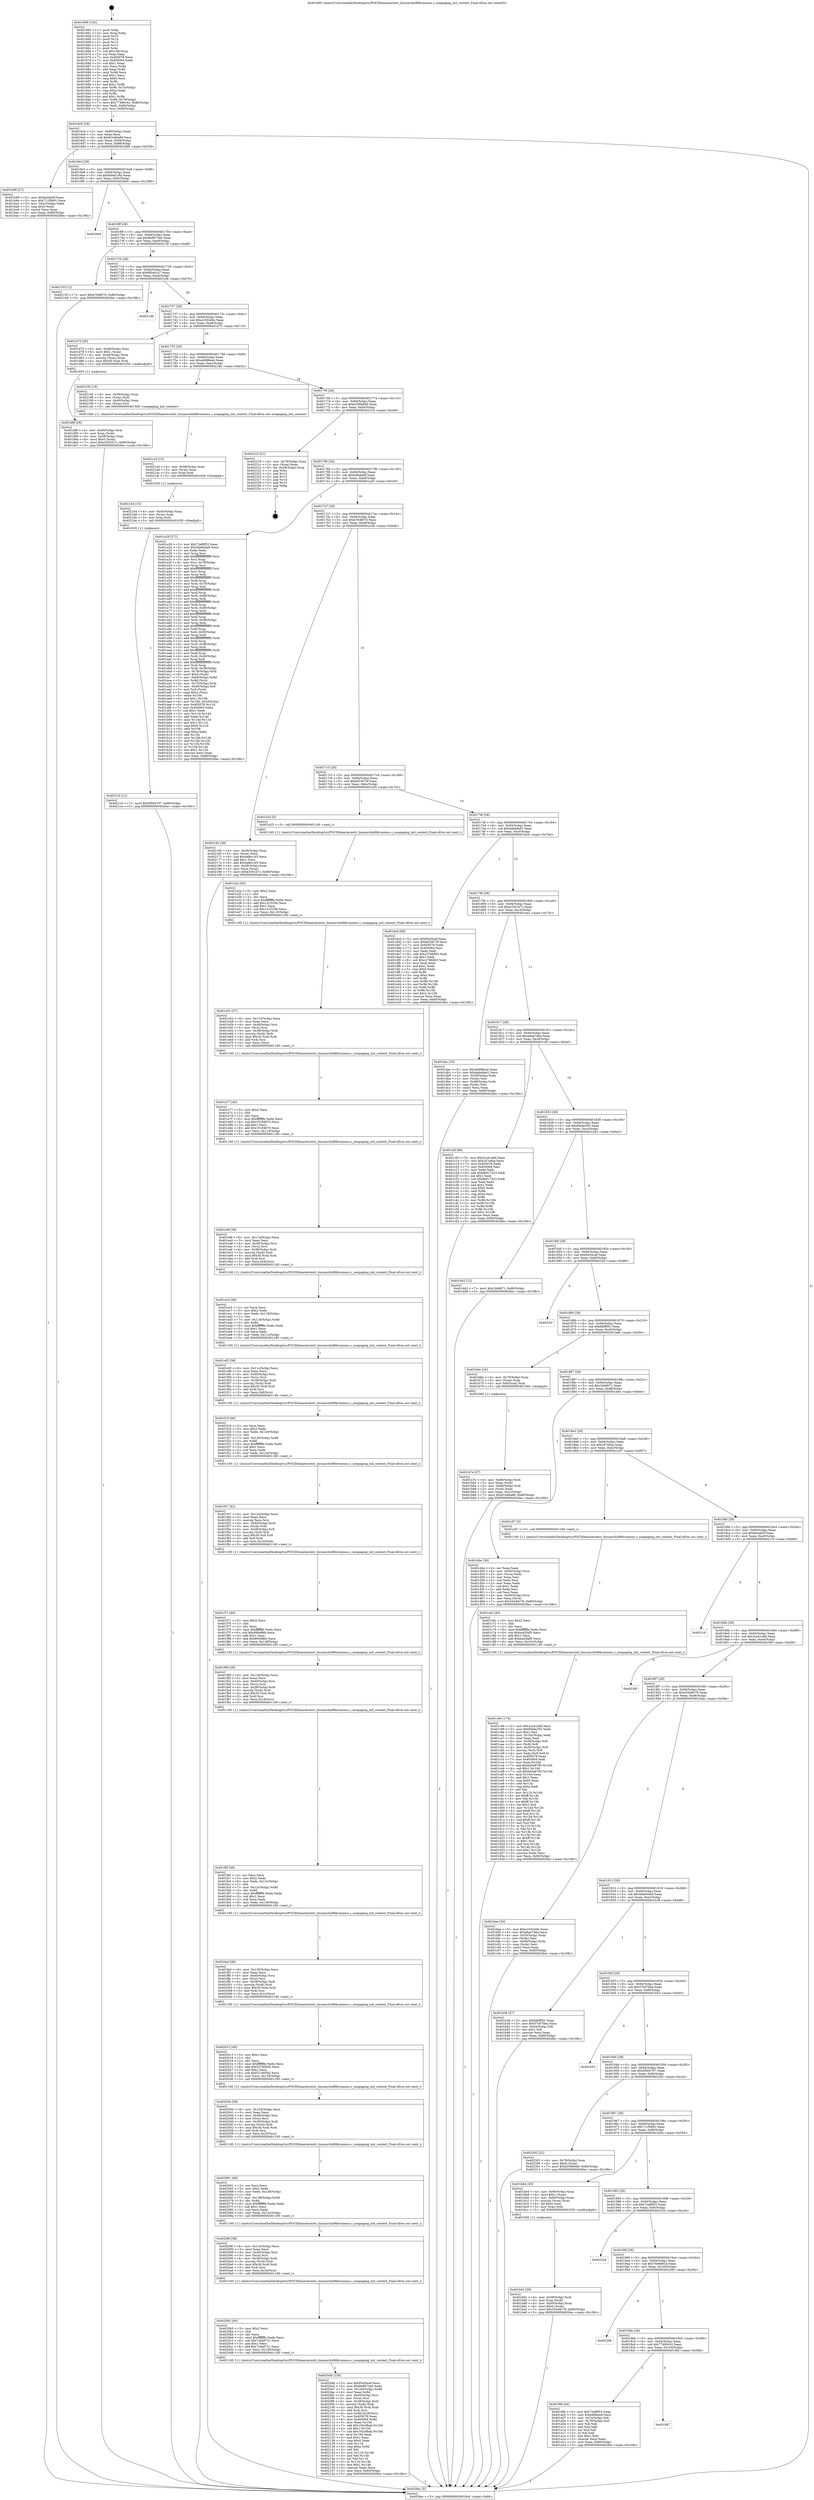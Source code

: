 digraph "0x401660" {
  label = "0x401660 (/mnt/c/Users/mathe/Desktop/tcc/POCII/binaries/extr_linuxarchx86kvmmmu.c_nonpaging_init_context_Final-ollvm.out::main(0))"
  labelloc = "t"
  node[shape=record]

  Entry [label="",width=0.3,height=0.3,shape=circle,fillcolor=black,style=filled]
  "0x4016c6" [label="{
     0x4016c6 [29]\l
     | [instrs]\l
     &nbsp;&nbsp;0x4016c6 \<+3\>: mov -0x80(%rbp),%eax\l
     &nbsp;&nbsp;0x4016c9 \<+2\>: mov %eax,%ecx\l
     &nbsp;&nbsp;0x4016cb \<+6\>: sub $0x81b46a89,%ecx\l
     &nbsp;&nbsp;0x4016d1 \<+6\>: mov %eax,-0x94(%rbp)\l
     &nbsp;&nbsp;0x4016d7 \<+6\>: mov %ecx,-0x98(%rbp)\l
     &nbsp;&nbsp;0x4016dd \<+6\>: je 0000000000401b99 \<main+0x539\>\l
  }"]
  "0x401b99" [label="{
     0x401b99 [27]\l
     | [instrs]\l
     &nbsp;&nbsp;0x401b99 \<+5\>: mov $0xbe4de5f,%eax\l
     &nbsp;&nbsp;0x401b9e \<+5\>: mov $0x711f0b91,%ecx\l
     &nbsp;&nbsp;0x401ba3 \<+3\>: mov -0x2c(%rbp),%edx\l
     &nbsp;&nbsp;0x401ba6 \<+3\>: cmp $0x0,%edx\l
     &nbsp;&nbsp;0x401ba9 \<+3\>: cmove %ecx,%eax\l
     &nbsp;&nbsp;0x401bac \<+3\>: mov %eax,-0x80(%rbp)\l
     &nbsp;&nbsp;0x401baf \<+5\>: jmp 00000000004026ec \<main+0x108c\>\l
  }"]
  "0x4016e3" [label="{
     0x4016e3 [28]\l
     | [instrs]\l
     &nbsp;&nbsp;0x4016e3 \<+5\>: jmp 00000000004016e8 \<main+0x88\>\l
     &nbsp;&nbsp;0x4016e8 \<+6\>: mov -0x94(%rbp),%eax\l
     &nbsp;&nbsp;0x4016ee \<+5\>: sub $0x84ed1c6a,%eax\l
     &nbsp;&nbsp;0x4016f3 \<+6\>: mov %eax,-0x9c(%rbp)\l
     &nbsp;&nbsp;0x4016f9 \<+6\>: je 00000000004026e0 \<main+0x1080\>\l
  }"]
  Exit [label="",width=0.3,height=0.3,shape=circle,fillcolor=black,style=filled,peripheries=2]
  "0x4026e0" [label="{
     0x4026e0\l
  }", style=dashed]
  "0x4016ff" [label="{
     0x4016ff [28]\l
     | [instrs]\l
     &nbsp;&nbsp;0x4016ff \<+5\>: jmp 0000000000401704 \<main+0xa4\>\l
     &nbsp;&nbsp;0x401704 \<+6\>: mov -0x94(%rbp),%eax\l
     &nbsp;&nbsp;0x40170a \<+5\>: sub $0x8e8973a0,%eax\l
     &nbsp;&nbsp;0x40170f \<+6\>: mov %eax,-0xa0(%rbp)\l
     &nbsp;&nbsp;0x401715 \<+6\>: je 000000000040215f \<main+0xaff\>\l
  }"]
  "0x4021c3" [label="{
     0x4021c3 [12]\l
     | [instrs]\l
     &nbsp;&nbsp;0x4021c3 \<+7\>: movl $0x5f564707,-0x80(%rbp)\l
     &nbsp;&nbsp;0x4021ca \<+5\>: jmp 00000000004026ec \<main+0x108c\>\l
  }"]
  "0x40215f" [label="{
     0x40215f [12]\l
     | [instrs]\l
     &nbsp;&nbsp;0x40215f \<+7\>: movl $0xb764f070,-0x80(%rbp)\l
     &nbsp;&nbsp;0x402166 \<+5\>: jmp 00000000004026ec \<main+0x108c\>\l
  }"]
  "0x40171b" [label="{
     0x40171b [28]\l
     | [instrs]\l
     &nbsp;&nbsp;0x40171b \<+5\>: jmp 0000000000401720 \<main+0xc0\>\l
     &nbsp;&nbsp;0x401720 \<+6\>: mov -0x94(%rbp),%eax\l
     &nbsp;&nbsp;0x401726 \<+5\>: sub $0x9f0441a7,%eax\l
     &nbsp;&nbsp;0x40172b \<+6\>: mov %eax,-0xa4(%rbp)\l
     &nbsp;&nbsp;0x401731 \<+6\>: je 00000000004021db \<main+0xb7b\>\l
  }"]
  "0x4021b4" [label="{
     0x4021b4 [15]\l
     | [instrs]\l
     &nbsp;&nbsp;0x4021b4 \<+4\>: mov -0x40(%rbp),%rax\l
     &nbsp;&nbsp;0x4021b8 \<+3\>: mov (%rax),%rax\l
     &nbsp;&nbsp;0x4021bb \<+3\>: mov %rax,%rdi\l
     &nbsp;&nbsp;0x4021be \<+5\>: call 0000000000401030 \<free@plt\>\l
     | [calls]\l
     &nbsp;&nbsp;0x401030 \{1\} (unknown)\l
  }"]
  "0x4021db" [label="{
     0x4021db\l
  }", style=dashed]
  "0x401737" [label="{
     0x401737 [28]\l
     | [instrs]\l
     &nbsp;&nbsp;0x401737 \<+5\>: jmp 000000000040173c \<main+0xdc\>\l
     &nbsp;&nbsp;0x40173c \<+6\>: mov -0x94(%rbp),%eax\l
     &nbsp;&nbsp;0x401742 \<+5\>: sub $0xa1632e0e,%eax\l
     &nbsp;&nbsp;0x401747 \<+6\>: mov %eax,-0xa8(%rbp)\l
     &nbsp;&nbsp;0x40174d \<+6\>: je 0000000000401d75 \<main+0x715\>\l
  }"]
  "0x4021a5" [label="{
     0x4021a5 [15]\l
     | [instrs]\l
     &nbsp;&nbsp;0x4021a5 \<+4\>: mov -0x58(%rbp),%rax\l
     &nbsp;&nbsp;0x4021a9 \<+3\>: mov (%rax),%rax\l
     &nbsp;&nbsp;0x4021ac \<+3\>: mov %rax,%rdi\l
     &nbsp;&nbsp;0x4021af \<+5\>: call 0000000000401030 \<free@plt\>\l
     | [calls]\l
     &nbsp;&nbsp;0x401030 \{1\} (unknown)\l
  }"]
  "0x401d75" [label="{
     0x401d75 [26]\l
     | [instrs]\l
     &nbsp;&nbsp;0x401d75 \<+4\>: mov -0x48(%rbp),%rax\l
     &nbsp;&nbsp;0x401d79 \<+6\>: movl $0x1,(%rax)\l
     &nbsp;&nbsp;0x401d7f \<+4\>: mov -0x48(%rbp),%rax\l
     &nbsp;&nbsp;0x401d83 \<+3\>: movslq (%rax),%rax\l
     &nbsp;&nbsp;0x401d86 \<+4\>: imul $0x30,%rax,%rdi\l
     &nbsp;&nbsp;0x401d8a \<+5\>: call 0000000000401050 \<malloc@plt\>\l
     | [calls]\l
     &nbsp;&nbsp;0x401050 \{1\} (unknown)\l
  }"]
  "0x401753" [label="{
     0x401753 [28]\l
     | [instrs]\l
     &nbsp;&nbsp;0x401753 \<+5\>: jmp 0000000000401758 \<main+0xf8\>\l
     &nbsp;&nbsp;0x401758 \<+6\>: mov -0x94(%rbp),%eax\l
     &nbsp;&nbsp;0x40175e \<+5\>: sub $0xa9d98ea4,%eax\l
     &nbsp;&nbsp;0x401763 \<+6\>: mov %eax,-0xac(%rbp)\l
     &nbsp;&nbsp;0x401769 \<+6\>: je 0000000000402192 \<main+0xb32\>\l
  }"]
  "0x4020dd" [label="{
     0x4020dd [130]\l
     | [instrs]\l
     &nbsp;&nbsp;0x4020dd \<+5\>: mov $0xf5e5bcef,%ecx\l
     &nbsp;&nbsp;0x4020e2 \<+5\>: mov $0x8e8973a0,%edx\l
     &nbsp;&nbsp;0x4020e7 \<+7\>: mov -0x140(%rbp),%r8d\l
     &nbsp;&nbsp;0x4020ee \<+4\>: imul %eax,%r8d\l
     &nbsp;&nbsp;0x4020f2 \<+4\>: mov -0x40(%rbp),%rsi\l
     &nbsp;&nbsp;0x4020f6 \<+3\>: mov (%rsi),%rsi\l
     &nbsp;&nbsp;0x4020f9 \<+4\>: mov -0x38(%rbp),%rdi\l
     &nbsp;&nbsp;0x4020fd \<+3\>: movslq (%rdi),%rdi\l
     &nbsp;&nbsp;0x402100 \<+4\>: imul $0x30,%rdi,%rdi\l
     &nbsp;&nbsp;0x402104 \<+3\>: add %rdi,%rsi\l
     &nbsp;&nbsp;0x402107 \<+4\>: mov %r8d,0x28(%rsi)\l
     &nbsp;&nbsp;0x40210b \<+7\>: mov 0x405078,%eax\l
     &nbsp;&nbsp;0x402112 \<+8\>: mov 0x405064,%r8d\l
     &nbsp;&nbsp;0x40211a \<+3\>: mov %eax,%r10d\l
     &nbsp;&nbsp;0x40211d \<+7\>: add $0x192c9bab,%r10d\l
     &nbsp;&nbsp;0x402124 \<+4\>: sub $0x1,%r10d\l
     &nbsp;&nbsp;0x402128 \<+7\>: sub $0x192c9bab,%r10d\l
     &nbsp;&nbsp;0x40212f \<+4\>: imul %r10d,%eax\l
     &nbsp;&nbsp;0x402133 \<+3\>: and $0x1,%eax\l
     &nbsp;&nbsp;0x402136 \<+3\>: cmp $0x0,%eax\l
     &nbsp;&nbsp;0x402139 \<+4\>: sete %r11b\l
     &nbsp;&nbsp;0x40213d \<+4\>: cmp $0xa,%r8d\l
     &nbsp;&nbsp;0x402141 \<+3\>: setl %bl\l
     &nbsp;&nbsp;0x402144 \<+3\>: mov %r11b,%r14b\l
     &nbsp;&nbsp;0x402147 \<+3\>: and %bl,%r14b\l
     &nbsp;&nbsp;0x40214a \<+3\>: xor %bl,%r11b\l
     &nbsp;&nbsp;0x40214d \<+3\>: or %r11b,%r14b\l
     &nbsp;&nbsp;0x402150 \<+4\>: test $0x1,%r14b\l
     &nbsp;&nbsp;0x402154 \<+3\>: cmovne %edx,%ecx\l
     &nbsp;&nbsp;0x402157 \<+3\>: mov %ecx,-0x80(%rbp)\l
     &nbsp;&nbsp;0x40215a \<+5\>: jmp 00000000004026ec \<main+0x108c\>\l
  }"]
  "0x402192" [label="{
     0x402192 [19]\l
     | [instrs]\l
     &nbsp;&nbsp;0x402192 \<+4\>: mov -0x58(%rbp),%rax\l
     &nbsp;&nbsp;0x402196 \<+3\>: mov (%rax),%rdi\l
     &nbsp;&nbsp;0x402199 \<+4\>: mov -0x40(%rbp),%rax\l
     &nbsp;&nbsp;0x40219d \<+3\>: mov (%rax),%rsi\l
     &nbsp;&nbsp;0x4021a0 \<+5\>: call 00000000004015d0 \<nonpaging_init_context\>\l
     | [calls]\l
     &nbsp;&nbsp;0x4015d0 \{1\} (/mnt/c/Users/mathe/Desktop/tcc/POCII/binaries/extr_linuxarchx86kvmmmu.c_nonpaging_init_context_Final-ollvm.out::nonpaging_init_context)\l
  }"]
  "0x40176f" [label="{
     0x40176f [28]\l
     | [instrs]\l
     &nbsp;&nbsp;0x40176f \<+5\>: jmp 0000000000401774 \<main+0x114\>\l
     &nbsp;&nbsp;0x401774 \<+6\>: mov -0x94(%rbp),%eax\l
     &nbsp;&nbsp;0x40177a \<+5\>: sub $0xb356b849,%eax\l
     &nbsp;&nbsp;0x40177f \<+6\>: mov %eax,-0xb0(%rbp)\l
     &nbsp;&nbsp;0x401785 \<+6\>: je 0000000000402318 \<main+0xcb8\>\l
  }"]
  "0x4020b5" [label="{
     0x4020b5 [40]\l
     | [instrs]\l
     &nbsp;&nbsp;0x4020b5 \<+5\>: mov $0x2,%ecx\l
     &nbsp;&nbsp;0x4020ba \<+1\>: cltd\l
     &nbsp;&nbsp;0x4020bb \<+2\>: idiv %ecx\l
     &nbsp;&nbsp;0x4020bd \<+6\>: imul $0xfffffffe,%edx,%ecx\l
     &nbsp;&nbsp;0x4020c3 \<+6\>: sub $0x7cbb8731,%ecx\l
     &nbsp;&nbsp;0x4020c9 \<+3\>: add $0x1,%ecx\l
     &nbsp;&nbsp;0x4020cc \<+6\>: add $0x7cbb8731,%ecx\l
     &nbsp;&nbsp;0x4020d2 \<+6\>: mov %ecx,-0x140(%rbp)\l
     &nbsp;&nbsp;0x4020d8 \<+5\>: call 0000000000401160 \<next_i\>\l
     | [calls]\l
     &nbsp;&nbsp;0x401160 \{1\} (/mnt/c/Users/mathe/Desktop/tcc/POCII/binaries/extr_linuxarchx86kvmmmu.c_nonpaging_init_context_Final-ollvm.out::next_i)\l
  }"]
  "0x402318" [label="{
     0x402318 [21]\l
     | [instrs]\l
     &nbsp;&nbsp;0x402318 \<+4\>: mov -0x78(%rbp),%rax\l
     &nbsp;&nbsp;0x40231c \<+2\>: mov (%rax),%eax\l
     &nbsp;&nbsp;0x40231e \<+4\>: lea -0x28(%rbp),%rsp\l
     &nbsp;&nbsp;0x402322 \<+1\>: pop %rbx\l
     &nbsp;&nbsp;0x402323 \<+2\>: pop %r12\l
     &nbsp;&nbsp;0x402325 \<+2\>: pop %r13\l
     &nbsp;&nbsp;0x402327 \<+2\>: pop %r14\l
     &nbsp;&nbsp;0x402329 \<+2\>: pop %r15\l
     &nbsp;&nbsp;0x40232b \<+1\>: pop %rbp\l
     &nbsp;&nbsp;0x40232c \<+1\>: ret\l
  }"]
  "0x40178b" [label="{
     0x40178b [28]\l
     | [instrs]\l
     &nbsp;&nbsp;0x40178b \<+5\>: jmp 0000000000401790 \<main+0x130\>\l
     &nbsp;&nbsp;0x401790 \<+6\>: mov -0x94(%rbp),%eax\l
     &nbsp;&nbsp;0x401796 \<+5\>: sub $0xb4febd4f,%eax\l
     &nbsp;&nbsp;0x40179b \<+6\>: mov %eax,-0xb4(%rbp)\l
     &nbsp;&nbsp;0x4017a1 \<+6\>: je 0000000000401a29 \<main+0x3c9\>\l
  }"]
  "0x40208f" [label="{
     0x40208f [38]\l
     | [instrs]\l
     &nbsp;&nbsp;0x40208f \<+6\>: mov -0x13c(%rbp),%ecx\l
     &nbsp;&nbsp;0x402095 \<+3\>: imul %eax,%ecx\l
     &nbsp;&nbsp;0x402098 \<+4\>: mov -0x40(%rbp),%rsi\l
     &nbsp;&nbsp;0x40209c \<+3\>: mov (%rsi),%rsi\l
     &nbsp;&nbsp;0x40209f \<+4\>: mov -0x38(%rbp),%rdi\l
     &nbsp;&nbsp;0x4020a3 \<+3\>: movslq (%rdi),%rdi\l
     &nbsp;&nbsp;0x4020a6 \<+4\>: imul $0x30,%rdi,%rdi\l
     &nbsp;&nbsp;0x4020aa \<+3\>: add %rdi,%rsi\l
     &nbsp;&nbsp;0x4020ad \<+3\>: mov %ecx,0x24(%rsi)\l
     &nbsp;&nbsp;0x4020b0 \<+5\>: call 0000000000401160 \<next_i\>\l
     | [calls]\l
     &nbsp;&nbsp;0x401160 \{1\} (/mnt/c/Users/mathe/Desktop/tcc/POCII/binaries/extr_linuxarchx86kvmmmu.c_nonpaging_init_context_Final-ollvm.out::next_i)\l
  }"]
  "0x401a29" [label="{
     0x401a29 [271]\l
     | [instrs]\l
     &nbsp;&nbsp;0x401a29 \<+5\>: mov $0x72af9f53,%eax\l
     &nbsp;&nbsp;0x401a2e \<+5\>: mov $0x4da644a9,%ecx\l
     &nbsp;&nbsp;0x401a33 \<+2\>: xor %edx,%edx\l
     &nbsp;&nbsp;0x401a35 \<+3\>: mov %rsp,%rsi\l
     &nbsp;&nbsp;0x401a38 \<+4\>: add $0xfffffffffffffff0,%rsi\l
     &nbsp;&nbsp;0x401a3c \<+3\>: mov %rsi,%rsp\l
     &nbsp;&nbsp;0x401a3f \<+4\>: mov %rsi,-0x78(%rbp)\l
     &nbsp;&nbsp;0x401a43 \<+3\>: mov %rsp,%rsi\l
     &nbsp;&nbsp;0x401a46 \<+4\>: add $0xfffffffffffffff0,%rsi\l
     &nbsp;&nbsp;0x401a4a \<+3\>: mov %rsi,%rsp\l
     &nbsp;&nbsp;0x401a4d \<+3\>: mov %rsp,%rdi\l
     &nbsp;&nbsp;0x401a50 \<+4\>: add $0xfffffffffffffff0,%rdi\l
     &nbsp;&nbsp;0x401a54 \<+3\>: mov %rdi,%rsp\l
     &nbsp;&nbsp;0x401a57 \<+4\>: mov %rdi,-0x70(%rbp)\l
     &nbsp;&nbsp;0x401a5b \<+3\>: mov %rsp,%rdi\l
     &nbsp;&nbsp;0x401a5e \<+4\>: add $0xfffffffffffffff0,%rdi\l
     &nbsp;&nbsp;0x401a62 \<+3\>: mov %rdi,%rsp\l
     &nbsp;&nbsp;0x401a65 \<+4\>: mov %rdi,-0x68(%rbp)\l
     &nbsp;&nbsp;0x401a69 \<+3\>: mov %rsp,%rdi\l
     &nbsp;&nbsp;0x401a6c \<+4\>: add $0xfffffffffffffff0,%rdi\l
     &nbsp;&nbsp;0x401a70 \<+3\>: mov %rdi,%rsp\l
     &nbsp;&nbsp;0x401a73 \<+4\>: mov %rdi,-0x60(%rbp)\l
     &nbsp;&nbsp;0x401a77 \<+3\>: mov %rsp,%rdi\l
     &nbsp;&nbsp;0x401a7a \<+4\>: add $0xfffffffffffffff0,%rdi\l
     &nbsp;&nbsp;0x401a7e \<+3\>: mov %rdi,%rsp\l
     &nbsp;&nbsp;0x401a81 \<+4\>: mov %rdi,-0x58(%rbp)\l
     &nbsp;&nbsp;0x401a85 \<+3\>: mov %rsp,%rdi\l
     &nbsp;&nbsp;0x401a88 \<+4\>: add $0xfffffffffffffff0,%rdi\l
     &nbsp;&nbsp;0x401a8c \<+3\>: mov %rdi,%rsp\l
     &nbsp;&nbsp;0x401a8f \<+4\>: mov %rdi,-0x50(%rbp)\l
     &nbsp;&nbsp;0x401a93 \<+3\>: mov %rsp,%rdi\l
     &nbsp;&nbsp;0x401a96 \<+4\>: add $0xfffffffffffffff0,%rdi\l
     &nbsp;&nbsp;0x401a9a \<+3\>: mov %rdi,%rsp\l
     &nbsp;&nbsp;0x401a9d \<+4\>: mov %rdi,-0x48(%rbp)\l
     &nbsp;&nbsp;0x401aa1 \<+3\>: mov %rsp,%rdi\l
     &nbsp;&nbsp;0x401aa4 \<+4\>: add $0xfffffffffffffff0,%rdi\l
     &nbsp;&nbsp;0x401aa8 \<+3\>: mov %rdi,%rsp\l
     &nbsp;&nbsp;0x401aab \<+4\>: mov %rdi,-0x40(%rbp)\l
     &nbsp;&nbsp;0x401aaf \<+3\>: mov %rsp,%rdi\l
     &nbsp;&nbsp;0x401ab2 \<+4\>: add $0xfffffffffffffff0,%rdi\l
     &nbsp;&nbsp;0x401ab6 \<+3\>: mov %rdi,%rsp\l
     &nbsp;&nbsp;0x401ab9 \<+4\>: mov %rdi,-0x38(%rbp)\l
     &nbsp;&nbsp;0x401abd \<+4\>: mov -0x78(%rbp),%rdi\l
     &nbsp;&nbsp;0x401ac1 \<+6\>: movl $0x0,(%rdi)\l
     &nbsp;&nbsp;0x401ac7 \<+7\>: mov -0x84(%rbp),%r8d\l
     &nbsp;&nbsp;0x401ace \<+3\>: mov %r8d,(%rsi)\l
     &nbsp;&nbsp;0x401ad1 \<+4\>: mov -0x70(%rbp),%rdi\l
     &nbsp;&nbsp;0x401ad5 \<+7\>: mov -0x90(%rbp),%r9\l
     &nbsp;&nbsp;0x401adc \<+3\>: mov %r9,(%rdi)\l
     &nbsp;&nbsp;0x401adf \<+3\>: cmpl $0x2,(%rsi)\l
     &nbsp;&nbsp;0x401ae2 \<+4\>: setne %r10b\l
     &nbsp;&nbsp;0x401ae6 \<+4\>: and $0x1,%r10b\l
     &nbsp;&nbsp;0x401aea \<+4\>: mov %r10b,-0x2d(%rbp)\l
     &nbsp;&nbsp;0x401aee \<+8\>: mov 0x405078,%r11d\l
     &nbsp;&nbsp;0x401af6 \<+7\>: mov 0x405064,%ebx\l
     &nbsp;&nbsp;0x401afd \<+3\>: sub $0x1,%edx\l
     &nbsp;&nbsp;0x401b00 \<+3\>: mov %r11d,%r14d\l
     &nbsp;&nbsp;0x401b03 \<+3\>: add %edx,%r14d\l
     &nbsp;&nbsp;0x401b06 \<+4\>: imul %r14d,%r11d\l
     &nbsp;&nbsp;0x401b0a \<+4\>: and $0x1,%r11d\l
     &nbsp;&nbsp;0x401b0e \<+4\>: cmp $0x0,%r11d\l
     &nbsp;&nbsp;0x401b12 \<+4\>: sete %r10b\l
     &nbsp;&nbsp;0x401b16 \<+3\>: cmp $0xa,%ebx\l
     &nbsp;&nbsp;0x401b19 \<+4\>: setl %r15b\l
     &nbsp;&nbsp;0x401b1d \<+3\>: mov %r10b,%r12b\l
     &nbsp;&nbsp;0x401b20 \<+3\>: and %r15b,%r12b\l
     &nbsp;&nbsp;0x401b23 \<+3\>: xor %r15b,%r10b\l
     &nbsp;&nbsp;0x401b26 \<+3\>: or %r10b,%r12b\l
     &nbsp;&nbsp;0x401b29 \<+4\>: test $0x1,%r12b\l
     &nbsp;&nbsp;0x401b2d \<+3\>: cmovne %ecx,%eax\l
     &nbsp;&nbsp;0x401b30 \<+3\>: mov %eax,-0x80(%rbp)\l
     &nbsp;&nbsp;0x401b33 \<+5\>: jmp 00000000004026ec \<main+0x108c\>\l
  }"]
  "0x4017a7" [label="{
     0x4017a7 [28]\l
     | [instrs]\l
     &nbsp;&nbsp;0x4017a7 \<+5\>: jmp 00000000004017ac \<main+0x14c\>\l
     &nbsp;&nbsp;0x4017ac \<+6\>: mov -0x94(%rbp),%eax\l
     &nbsp;&nbsp;0x4017b2 \<+5\>: sub $0xb764f070,%eax\l
     &nbsp;&nbsp;0x4017b7 \<+6\>: mov %eax,-0xb8(%rbp)\l
     &nbsp;&nbsp;0x4017bd \<+6\>: je 000000000040216b \<main+0xb0b\>\l
  }"]
  "0x402061" [label="{
     0x402061 [46]\l
     | [instrs]\l
     &nbsp;&nbsp;0x402061 \<+2\>: xor %ecx,%ecx\l
     &nbsp;&nbsp;0x402063 \<+5\>: mov $0x2,%edx\l
     &nbsp;&nbsp;0x402068 \<+6\>: mov %edx,-0x138(%rbp)\l
     &nbsp;&nbsp;0x40206e \<+1\>: cltd\l
     &nbsp;&nbsp;0x40206f \<+7\>: mov -0x138(%rbp),%r8d\l
     &nbsp;&nbsp;0x402076 \<+3\>: idiv %r8d\l
     &nbsp;&nbsp;0x402079 \<+6\>: imul $0xfffffffe,%edx,%edx\l
     &nbsp;&nbsp;0x40207f \<+3\>: sub $0x1,%ecx\l
     &nbsp;&nbsp;0x402082 \<+2\>: sub %ecx,%edx\l
     &nbsp;&nbsp;0x402084 \<+6\>: mov %edx,-0x13c(%rbp)\l
     &nbsp;&nbsp;0x40208a \<+5\>: call 0000000000401160 \<next_i\>\l
     | [calls]\l
     &nbsp;&nbsp;0x401160 \{1\} (/mnt/c/Users/mathe/Desktop/tcc/POCII/binaries/extr_linuxarchx86kvmmmu.c_nonpaging_init_context_Final-ollvm.out::next_i)\l
  }"]
  "0x40216b" [label="{
     0x40216b [39]\l
     | [instrs]\l
     &nbsp;&nbsp;0x40216b \<+4\>: mov -0x38(%rbp),%rax\l
     &nbsp;&nbsp;0x40216f \<+2\>: mov (%rax),%ecx\l
     &nbsp;&nbsp;0x402171 \<+6\>: sub $0x4a8e1cf3,%ecx\l
     &nbsp;&nbsp;0x402177 \<+3\>: add $0x1,%ecx\l
     &nbsp;&nbsp;0x40217a \<+6\>: add $0x4a8e1cf3,%ecx\l
     &nbsp;&nbsp;0x402180 \<+4\>: mov -0x38(%rbp),%rax\l
     &nbsp;&nbsp;0x402184 \<+2\>: mov %ecx,(%rax)\l
     &nbsp;&nbsp;0x402186 \<+7\>: movl $0xe3301b7c,-0x80(%rbp)\l
     &nbsp;&nbsp;0x40218d \<+5\>: jmp 00000000004026ec \<main+0x108c\>\l
  }"]
  "0x4017c3" [label="{
     0x4017c3 [28]\l
     | [instrs]\l
     &nbsp;&nbsp;0x4017c3 \<+5\>: jmp 00000000004017c8 \<main+0x168\>\l
     &nbsp;&nbsp;0x4017c8 \<+6\>: mov -0x94(%rbp),%eax\l
     &nbsp;&nbsp;0x4017ce \<+5\>: sub $0xbf23673f,%eax\l
     &nbsp;&nbsp;0x4017d3 \<+6\>: mov %eax,-0xbc(%rbp)\l
     &nbsp;&nbsp;0x4017d9 \<+6\>: je 0000000000401e25 \<main+0x7c5\>\l
  }"]
  "0x40203b" [label="{
     0x40203b [38]\l
     | [instrs]\l
     &nbsp;&nbsp;0x40203b \<+6\>: mov -0x134(%rbp),%ecx\l
     &nbsp;&nbsp;0x402041 \<+3\>: imul %eax,%ecx\l
     &nbsp;&nbsp;0x402044 \<+4\>: mov -0x40(%rbp),%rsi\l
     &nbsp;&nbsp;0x402048 \<+3\>: mov (%rsi),%rsi\l
     &nbsp;&nbsp;0x40204b \<+4\>: mov -0x38(%rbp),%rdi\l
     &nbsp;&nbsp;0x40204f \<+3\>: movslq (%rdi),%rdi\l
     &nbsp;&nbsp;0x402052 \<+4\>: imul $0x30,%rdi,%rdi\l
     &nbsp;&nbsp;0x402056 \<+3\>: add %rdi,%rsi\l
     &nbsp;&nbsp;0x402059 \<+3\>: mov %ecx,0x20(%rsi)\l
     &nbsp;&nbsp;0x40205c \<+5\>: call 0000000000401160 \<next_i\>\l
     | [calls]\l
     &nbsp;&nbsp;0x401160 \{1\} (/mnt/c/Users/mathe/Desktop/tcc/POCII/binaries/extr_linuxarchx86kvmmmu.c_nonpaging_init_context_Final-ollvm.out::next_i)\l
  }"]
  "0x401e25" [label="{
     0x401e25 [5]\l
     | [instrs]\l
     &nbsp;&nbsp;0x401e25 \<+5\>: call 0000000000401160 \<next_i\>\l
     | [calls]\l
     &nbsp;&nbsp;0x401160 \{1\} (/mnt/c/Users/mathe/Desktop/tcc/POCII/binaries/extr_linuxarchx86kvmmmu.c_nonpaging_init_context_Final-ollvm.out::next_i)\l
  }"]
  "0x4017df" [label="{
     0x4017df [28]\l
     | [instrs]\l
     &nbsp;&nbsp;0x4017df \<+5\>: jmp 00000000004017e4 \<main+0x184\>\l
     &nbsp;&nbsp;0x4017e4 \<+6\>: mov -0x94(%rbp),%eax\l
     &nbsp;&nbsp;0x4017ea \<+5\>: sub $0xdabdded1,%eax\l
     &nbsp;&nbsp;0x4017ef \<+6\>: mov %eax,-0xc0(%rbp)\l
     &nbsp;&nbsp;0x4017f5 \<+6\>: je 0000000000401dcd \<main+0x76d\>\l
  }"]
  "0x402013" [label="{
     0x402013 [40]\l
     | [instrs]\l
     &nbsp;&nbsp;0x402013 \<+5\>: mov $0x2,%ecx\l
     &nbsp;&nbsp;0x402018 \<+1\>: cltd\l
     &nbsp;&nbsp;0x402019 \<+2\>: idiv %ecx\l
     &nbsp;&nbsp;0x40201b \<+6\>: imul $0xfffffffe,%edx,%ecx\l
     &nbsp;&nbsp;0x402021 \<+6\>: add $0x527d0592,%ecx\l
     &nbsp;&nbsp;0x402027 \<+3\>: add $0x1,%ecx\l
     &nbsp;&nbsp;0x40202a \<+6\>: sub $0x527d0592,%ecx\l
     &nbsp;&nbsp;0x402030 \<+6\>: mov %ecx,-0x134(%rbp)\l
     &nbsp;&nbsp;0x402036 \<+5\>: call 0000000000401160 \<next_i\>\l
     | [calls]\l
     &nbsp;&nbsp;0x401160 \{1\} (/mnt/c/Users/mathe/Desktop/tcc/POCII/binaries/extr_linuxarchx86kvmmmu.c_nonpaging_init_context_Final-ollvm.out::next_i)\l
  }"]
  "0x401dcd" [label="{
     0x401dcd [88]\l
     | [instrs]\l
     &nbsp;&nbsp;0x401dcd \<+5\>: mov $0xf5e5bcef,%eax\l
     &nbsp;&nbsp;0x401dd2 \<+5\>: mov $0xbf23673f,%ecx\l
     &nbsp;&nbsp;0x401dd7 \<+7\>: mov 0x405078,%edx\l
     &nbsp;&nbsp;0x401dde \<+7\>: mov 0x405064,%esi\l
     &nbsp;&nbsp;0x401de5 \<+2\>: mov %edx,%edi\l
     &nbsp;&nbsp;0x401de7 \<+6\>: add $0xc2766d93,%edi\l
     &nbsp;&nbsp;0x401ded \<+3\>: sub $0x1,%edi\l
     &nbsp;&nbsp;0x401df0 \<+6\>: sub $0xc2766d93,%edi\l
     &nbsp;&nbsp;0x401df6 \<+3\>: imul %edi,%edx\l
     &nbsp;&nbsp;0x401df9 \<+3\>: and $0x1,%edx\l
     &nbsp;&nbsp;0x401dfc \<+3\>: cmp $0x0,%edx\l
     &nbsp;&nbsp;0x401dff \<+4\>: sete %r8b\l
     &nbsp;&nbsp;0x401e03 \<+3\>: cmp $0xa,%esi\l
     &nbsp;&nbsp;0x401e06 \<+4\>: setl %r9b\l
     &nbsp;&nbsp;0x401e0a \<+3\>: mov %r8b,%r10b\l
     &nbsp;&nbsp;0x401e0d \<+3\>: and %r9b,%r10b\l
     &nbsp;&nbsp;0x401e10 \<+3\>: xor %r9b,%r8b\l
     &nbsp;&nbsp;0x401e13 \<+3\>: or %r8b,%r10b\l
     &nbsp;&nbsp;0x401e16 \<+4\>: test $0x1,%r10b\l
     &nbsp;&nbsp;0x401e1a \<+3\>: cmovne %ecx,%eax\l
     &nbsp;&nbsp;0x401e1d \<+3\>: mov %eax,-0x80(%rbp)\l
     &nbsp;&nbsp;0x401e20 \<+5\>: jmp 00000000004026ec \<main+0x108c\>\l
  }"]
  "0x4017fb" [label="{
     0x4017fb [28]\l
     | [instrs]\l
     &nbsp;&nbsp;0x4017fb \<+5\>: jmp 0000000000401800 \<main+0x1a0\>\l
     &nbsp;&nbsp;0x401800 \<+6\>: mov -0x94(%rbp),%eax\l
     &nbsp;&nbsp;0x401806 \<+5\>: sub $0xe3301b7c,%eax\l
     &nbsp;&nbsp;0x40180b \<+6\>: mov %eax,-0xc4(%rbp)\l
     &nbsp;&nbsp;0x401811 \<+6\>: je 0000000000401dac \<main+0x74c\>\l
  }"]
  "0x401fed" [label="{
     0x401fed [38]\l
     | [instrs]\l
     &nbsp;&nbsp;0x401fed \<+6\>: mov -0x130(%rbp),%ecx\l
     &nbsp;&nbsp;0x401ff3 \<+3\>: imul %eax,%ecx\l
     &nbsp;&nbsp;0x401ff6 \<+4\>: mov -0x40(%rbp),%rsi\l
     &nbsp;&nbsp;0x401ffa \<+3\>: mov (%rsi),%rsi\l
     &nbsp;&nbsp;0x401ffd \<+4\>: mov -0x38(%rbp),%rdi\l
     &nbsp;&nbsp;0x402001 \<+3\>: movslq (%rdi),%rdi\l
     &nbsp;&nbsp;0x402004 \<+4\>: imul $0x30,%rdi,%rdi\l
     &nbsp;&nbsp;0x402008 \<+3\>: add %rdi,%rsi\l
     &nbsp;&nbsp;0x40200b \<+3\>: mov %ecx,0x1c(%rsi)\l
     &nbsp;&nbsp;0x40200e \<+5\>: call 0000000000401160 \<next_i\>\l
     | [calls]\l
     &nbsp;&nbsp;0x401160 \{1\} (/mnt/c/Users/mathe/Desktop/tcc/POCII/binaries/extr_linuxarchx86kvmmmu.c_nonpaging_init_context_Final-ollvm.out::next_i)\l
  }"]
  "0x401dac" [label="{
     0x401dac [33]\l
     | [instrs]\l
     &nbsp;&nbsp;0x401dac \<+5\>: mov $0xa9d98ea4,%eax\l
     &nbsp;&nbsp;0x401db1 \<+5\>: mov $0xdabdded1,%ecx\l
     &nbsp;&nbsp;0x401db6 \<+4\>: mov -0x38(%rbp),%rdx\l
     &nbsp;&nbsp;0x401dba \<+2\>: mov (%rdx),%esi\l
     &nbsp;&nbsp;0x401dbc \<+4\>: mov -0x48(%rbp),%rdx\l
     &nbsp;&nbsp;0x401dc0 \<+2\>: cmp (%rdx),%esi\l
     &nbsp;&nbsp;0x401dc2 \<+3\>: cmovl %ecx,%eax\l
     &nbsp;&nbsp;0x401dc5 \<+3\>: mov %eax,-0x80(%rbp)\l
     &nbsp;&nbsp;0x401dc8 \<+5\>: jmp 00000000004026ec \<main+0x108c\>\l
  }"]
  "0x401817" [label="{
     0x401817 [28]\l
     | [instrs]\l
     &nbsp;&nbsp;0x401817 \<+5\>: jmp 000000000040181c \<main+0x1bc\>\l
     &nbsp;&nbsp;0x40181c \<+6\>: mov -0x94(%rbp),%eax\l
     &nbsp;&nbsp;0x401822 \<+5\>: sub $0xe6ae746a,%eax\l
     &nbsp;&nbsp;0x401827 \<+6\>: mov %eax,-0xc8(%rbp)\l
     &nbsp;&nbsp;0x40182d \<+6\>: je 0000000000401c0f \<main+0x5af\>\l
  }"]
  "0x401fbf" [label="{
     0x401fbf [46]\l
     | [instrs]\l
     &nbsp;&nbsp;0x401fbf \<+2\>: xor %ecx,%ecx\l
     &nbsp;&nbsp;0x401fc1 \<+5\>: mov $0x2,%edx\l
     &nbsp;&nbsp;0x401fc6 \<+6\>: mov %edx,-0x12c(%rbp)\l
     &nbsp;&nbsp;0x401fcc \<+1\>: cltd\l
     &nbsp;&nbsp;0x401fcd \<+7\>: mov -0x12c(%rbp),%r8d\l
     &nbsp;&nbsp;0x401fd4 \<+3\>: idiv %r8d\l
     &nbsp;&nbsp;0x401fd7 \<+6\>: imul $0xfffffffe,%edx,%edx\l
     &nbsp;&nbsp;0x401fdd \<+3\>: sub $0x1,%ecx\l
     &nbsp;&nbsp;0x401fe0 \<+2\>: sub %ecx,%edx\l
     &nbsp;&nbsp;0x401fe2 \<+6\>: mov %edx,-0x130(%rbp)\l
     &nbsp;&nbsp;0x401fe8 \<+5\>: call 0000000000401160 \<next_i\>\l
     | [calls]\l
     &nbsp;&nbsp;0x401160 \{1\} (/mnt/c/Users/mathe/Desktop/tcc/POCII/binaries/extr_linuxarchx86kvmmmu.c_nonpaging_init_context_Final-ollvm.out::next_i)\l
  }"]
  "0x401c0f" [label="{
     0x401c0f [88]\l
     | [instrs]\l
     &nbsp;&nbsp;0x401c0f \<+5\>: mov $0x2ca41a9d,%eax\l
     &nbsp;&nbsp;0x401c14 \<+5\>: mov $0x247a0aa,%ecx\l
     &nbsp;&nbsp;0x401c19 \<+7\>: mov 0x405078,%edx\l
     &nbsp;&nbsp;0x401c20 \<+7\>: mov 0x405064,%esi\l
     &nbsp;&nbsp;0x401c27 \<+2\>: mov %edx,%edi\l
     &nbsp;&nbsp;0x401c29 \<+6\>: add $0x6b917423,%edi\l
     &nbsp;&nbsp;0x401c2f \<+3\>: sub $0x1,%edi\l
     &nbsp;&nbsp;0x401c32 \<+6\>: sub $0x6b917423,%edi\l
     &nbsp;&nbsp;0x401c38 \<+3\>: imul %edi,%edx\l
     &nbsp;&nbsp;0x401c3b \<+3\>: and $0x1,%edx\l
     &nbsp;&nbsp;0x401c3e \<+3\>: cmp $0x0,%edx\l
     &nbsp;&nbsp;0x401c41 \<+4\>: sete %r8b\l
     &nbsp;&nbsp;0x401c45 \<+3\>: cmp $0xa,%esi\l
     &nbsp;&nbsp;0x401c48 \<+4\>: setl %r9b\l
     &nbsp;&nbsp;0x401c4c \<+3\>: mov %r8b,%r10b\l
     &nbsp;&nbsp;0x401c4f \<+3\>: and %r9b,%r10b\l
     &nbsp;&nbsp;0x401c52 \<+3\>: xor %r9b,%r8b\l
     &nbsp;&nbsp;0x401c55 \<+3\>: or %r8b,%r10b\l
     &nbsp;&nbsp;0x401c58 \<+4\>: test $0x1,%r10b\l
     &nbsp;&nbsp;0x401c5c \<+3\>: cmovne %ecx,%eax\l
     &nbsp;&nbsp;0x401c5f \<+3\>: mov %eax,-0x80(%rbp)\l
     &nbsp;&nbsp;0x401c62 \<+5\>: jmp 00000000004026ec \<main+0x108c\>\l
  }"]
  "0x401833" [label="{
     0x401833 [28]\l
     | [instrs]\l
     &nbsp;&nbsp;0x401833 \<+5\>: jmp 0000000000401838 \<main+0x1d8\>\l
     &nbsp;&nbsp;0x401838 \<+6\>: mov -0x94(%rbp),%eax\l
     &nbsp;&nbsp;0x40183e \<+5\>: sub $0xf0dde350,%eax\l
     &nbsp;&nbsp;0x401843 \<+6\>: mov %eax,-0xcc(%rbp)\l
     &nbsp;&nbsp;0x401849 \<+6\>: je 0000000000401d42 \<main+0x6e2\>\l
  }"]
  "0x401f99" [label="{
     0x401f99 [38]\l
     | [instrs]\l
     &nbsp;&nbsp;0x401f99 \<+6\>: mov -0x128(%rbp),%ecx\l
     &nbsp;&nbsp;0x401f9f \<+3\>: imul %eax,%ecx\l
     &nbsp;&nbsp;0x401fa2 \<+4\>: mov -0x40(%rbp),%rsi\l
     &nbsp;&nbsp;0x401fa6 \<+3\>: mov (%rsi),%rsi\l
     &nbsp;&nbsp;0x401fa9 \<+4\>: mov -0x38(%rbp),%rdi\l
     &nbsp;&nbsp;0x401fad \<+3\>: movslq (%rdi),%rdi\l
     &nbsp;&nbsp;0x401fb0 \<+4\>: imul $0x30,%rdi,%rdi\l
     &nbsp;&nbsp;0x401fb4 \<+3\>: add %rdi,%rsi\l
     &nbsp;&nbsp;0x401fb7 \<+3\>: mov %ecx,0x18(%rsi)\l
     &nbsp;&nbsp;0x401fba \<+5\>: call 0000000000401160 \<next_i\>\l
     | [calls]\l
     &nbsp;&nbsp;0x401160 \{1\} (/mnt/c/Users/mathe/Desktop/tcc/POCII/binaries/extr_linuxarchx86kvmmmu.c_nonpaging_init_context_Final-ollvm.out::next_i)\l
  }"]
  "0x401d42" [label="{
     0x401d42 [12]\l
     | [instrs]\l
     &nbsp;&nbsp;0x401d42 \<+7\>: movl $0x1bb9671,-0x80(%rbp)\l
     &nbsp;&nbsp;0x401d49 \<+5\>: jmp 00000000004026ec \<main+0x108c\>\l
  }"]
  "0x40184f" [label="{
     0x40184f [28]\l
     | [instrs]\l
     &nbsp;&nbsp;0x40184f \<+5\>: jmp 0000000000401854 \<main+0x1f4\>\l
     &nbsp;&nbsp;0x401854 \<+6\>: mov -0x94(%rbp),%eax\l
     &nbsp;&nbsp;0x40185a \<+5\>: sub $0xf5e5bcef,%eax\l
     &nbsp;&nbsp;0x40185f \<+6\>: mov %eax,-0xd0(%rbp)\l
     &nbsp;&nbsp;0x401865 \<+6\>: je 00000000004023cf \<main+0xd6f\>\l
  }"]
  "0x401f71" [label="{
     0x401f71 [40]\l
     | [instrs]\l
     &nbsp;&nbsp;0x401f71 \<+5\>: mov $0x2,%ecx\l
     &nbsp;&nbsp;0x401f76 \<+1\>: cltd\l
     &nbsp;&nbsp;0x401f77 \<+2\>: idiv %ecx\l
     &nbsp;&nbsp;0x401f79 \<+6\>: imul $0xfffffffe,%edx,%ecx\l
     &nbsp;&nbsp;0x401f7f \<+6\>: sub $0x990effeb,%ecx\l
     &nbsp;&nbsp;0x401f85 \<+3\>: add $0x1,%ecx\l
     &nbsp;&nbsp;0x401f88 \<+6\>: add $0x990effeb,%ecx\l
     &nbsp;&nbsp;0x401f8e \<+6\>: mov %ecx,-0x128(%rbp)\l
     &nbsp;&nbsp;0x401f94 \<+5\>: call 0000000000401160 \<next_i\>\l
     | [calls]\l
     &nbsp;&nbsp;0x401160 \{1\} (/mnt/c/Users/mathe/Desktop/tcc/POCII/binaries/extr_linuxarchx86kvmmmu.c_nonpaging_init_context_Final-ollvm.out::next_i)\l
  }"]
  "0x4023cf" [label="{
     0x4023cf\l
  }", style=dashed]
  "0x40186b" [label="{
     0x40186b [28]\l
     | [instrs]\l
     &nbsp;&nbsp;0x40186b \<+5\>: jmp 0000000000401870 \<main+0x210\>\l
     &nbsp;&nbsp;0x401870 \<+6\>: mov -0x94(%rbp),%eax\l
     &nbsp;&nbsp;0x401876 \<+5\>: sub $0xfdbff3f1,%eax\l
     &nbsp;&nbsp;0x40187b \<+6\>: mov %eax,-0xd4(%rbp)\l
     &nbsp;&nbsp;0x401881 \<+6\>: je 0000000000401b6e \<main+0x50e\>\l
  }"]
  "0x401f47" [label="{
     0x401f47 [42]\l
     | [instrs]\l
     &nbsp;&nbsp;0x401f47 \<+6\>: mov -0x124(%rbp),%ecx\l
     &nbsp;&nbsp;0x401f4d \<+3\>: imul %eax,%ecx\l
     &nbsp;&nbsp;0x401f50 \<+3\>: movslq %ecx,%rsi\l
     &nbsp;&nbsp;0x401f53 \<+4\>: mov -0x40(%rbp),%rdi\l
     &nbsp;&nbsp;0x401f57 \<+3\>: mov (%rdi),%rdi\l
     &nbsp;&nbsp;0x401f5a \<+4\>: mov -0x38(%rbp),%r9\l
     &nbsp;&nbsp;0x401f5e \<+3\>: movslq (%r9),%r9\l
     &nbsp;&nbsp;0x401f61 \<+4\>: imul $0x30,%r9,%r9\l
     &nbsp;&nbsp;0x401f65 \<+3\>: add %r9,%rdi\l
     &nbsp;&nbsp;0x401f68 \<+4\>: mov %rsi,0x10(%rdi)\l
     &nbsp;&nbsp;0x401f6c \<+5\>: call 0000000000401160 \<next_i\>\l
     | [calls]\l
     &nbsp;&nbsp;0x401160 \{1\} (/mnt/c/Users/mathe/Desktop/tcc/POCII/binaries/extr_linuxarchx86kvmmmu.c_nonpaging_init_context_Final-ollvm.out::next_i)\l
  }"]
  "0x401b6e" [label="{
     0x401b6e [16]\l
     | [instrs]\l
     &nbsp;&nbsp;0x401b6e \<+4\>: mov -0x70(%rbp),%rax\l
     &nbsp;&nbsp;0x401b72 \<+3\>: mov (%rax),%rax\l
     &nbsp;&nbsp;0x401b75 \<+4\>: mov 0x8(%rax),%rdi\l
     &nbsp;&nbsp;0x401b79 \<+5\>: call 0000000000401060 \<atoi@plt\>\l
     | [calls]\l
     &nbsp;&nbsp;0x401060 \{1\} (unknown)\l
  }"]
  "0x401887" [label="{
     0x401887 [28]\l
     | [instrs]\l
     &nbsp;&nbsp;0x401887 \<+5\>: jmp 000000000040188c \<main+0x22c\>\l
     &nbsp;&nbsp;0x40188c \<+6\>: mov -0x94(%rbp),%eax\l
     &nbsp;&nbsp;0x401892 \<+5\>: sub $0x1bb9671,%eax\l
     &nbsp;&nbsp;0x401897 \<+6\>: mov %eax,-0xd8(%rbp)\l
     &nbsp;&nbsp;0x40189d \<+6\>: je 0000000000401d4e \<main+0x6ee\>\l
  }"]
  "0x401f19" [label="{
     0x401f19 [46]\l
     | [instrs]\l
     &nbsp;&nbsp;0x401f19 \<+2\>: xor %ecx,%ecx\l
     &nbsp;&nbsp;0x401f1b \<+5\>: mov $0x2,%edx\l
     &nbsp;&nbsp;0x401f20 \<+6\>: mov %edx,-0x120(%rbp)\l
     &nbsp;&nbsp;0x401f26 \<+1\>: cltd\l
     &nbsp;&nbsp;0x401f27 \<+7\>: mov -0x120(%rbp),%r8d\l
     &nbsp;&nbsp;0x401f2e \<+3\>: idiv %r8d\l
     &nbsp;&nbsp;0x401f31 \<+6\>: imul $0xfffffffe,%edx,%edx\l
     &nbsp;&nbsp;0x401f37 \<+3\>: sub $0x1,%ecx\l
     &nbsp;&nbsp;0x401f3a \<+2\>: sub %ecx,%edx\l
     &nbsp;&nbsp;0x401f3c \<+6\>: mov %edx,-0x124(%rbp)\l
     &nbsp;&nbsp;0x401f42 \<+5\>: call 0000000000401160 \<next_i\>\l
     | [calls]\l
     &nbsp;&nbsp;0x401160 \{1\} (/mnt/c/Users/mathe/Desktop/tcc/POCII/binaries/extr_linuxarchx86kvmmmu.c_nonpaging_init_context_Final-ollvm.out::next_i)\l
  }"]
  "0x401d4e" [label="{
     0x401d4e [39]\l
     | [instrs]\l
     &nbsp;&nbsp;0x401d4e \<+2\>: xor %eax,%eax\l
     &nbsp;&nbsp;0x401d50 \<+4\>: mov -0x50(%rbp),%rcx\l
     &nbsp;&nbsp;0x401d54 \<+2\>: mov (%rcx),%edx\l
     &nbsp;&nbsp;0x401d56 \<+2\>: mov %eax,%esi\l
     &nbsp;&nbsp;0x401d58 \<+2\>: sub %edx,%esi\l
     &nbsp;&nbsp;0x401d5a \<+2\>: mov %eax,%edx\l
     &nbsp;&nbsp;0x401d5c \<+3\>: sub $0x1,%edx\l
     &nbsp;&nbsp;0x401d5f \<+2\>: add %edx,%esi\l
     &nbsp;&nbsp;0x401d61 \<+2\>: sub %esi,%eax\l
     &nbsp;&nbsp;0x401d63 \<+4\>: mov -0x50(%rbp),%rcx\l
     &nbsp;&nbsp;0x401d67 \<+2\>: mov %eax,(%rcx)\l
     &nbsp;&nbsp;0x401d69 \<+7\>: movl $0x33448c78,-0x80(%rbp)\l
     &nbsp;&nbsp;0x401d70 \<+5\>: jmp 00000000004026ec \<main+0x108c\>\l
  }"]
  "0x4018a3" [label="{
     0x4018a3 [28]\l
     | [instrs]\l
     &nbsp;&nbsp;0x4018a3 \<+5\>: jmp 00000000004018a8 \<main+0x248\>\l
     &nbsp;&nbsp;0x4018a8 \<+6\>: mov -0x94(%rbp),%eax\l
     &nbsp;&nbsp;0x4018ae \<+5\>: sub $0x247a0aa,%eax\l
     &nbsp;&nbsp;0x4018b3 \<+6\>: mov %eax,-0xdc(%rbp)\l
     &nbsp;&nbsp;0x4018b9 \<+6\>: je 0000000000401c67 \<main+0x607\>\l
  }"]
  "0x401ef3" [label="{
     0x401ef3 [38]\l
     | [instrs]\l
     &nbsp;&nbsp;0x401ef3 \<+6\>: mov -0x11c(%rbp),%ecx\l
     &nbsp;&nbsp;0x401ef9 \<+3\>: imul %eax,%ecx\l
     &nbsp;&nbsp;0x401efc \<+4\>: mov -0x40(%rbp),%rsi\l
     &nbsp;&nbsp;0x401f00 \<+3\>: mov (%rsi),%rsi\l
     &nbsp;&nbsp;0x401f03 \<+4\>: mov -0x38(%rbp),%rdi\l
     &nbsp;&nbsp;0x401f07 \<+3\>: movslq (%rdi),%rdi\l
     &nbsp;&nbsp;0x401f0a \<+4\>: imul $0x30,%rdi,%rdi\l
     &nbsp;&nbsp;0x401f0e \<+3\>: add %rdi,%rsi\l
     &nbsp;&nbsp;0x401f11 \<+3\>: mov %ecx,0x8(%rsi)\l
     &nbsp;&nbsp;0x401f14 \<+5\>: call 0000000000401160 \<next_i\>\l
     | [calls]\l
     &nbsp;&nbsp;0x401160 \{1\} (/mnt/c/Users/mathe/Desktop/tcc/POCII/binaries/extr_linuxarchx86kvmmmu.c_nonpaging_init_context_Final-ollvm.out::next_i)\l
  }"]
  "0x401c67" [label="{
     0x401c67 [5]\l
     | [instrs]\l
     &nbsp;&nbsp;0x401c67 \<+5\>: call 0000000000401160 \<next_i\>\l
     | [calls]\l
     &nbsp;&nbsp;0x401160 \{1\} (/mnt/c/Users/mathe/Desktop/tcc/POCII/binaries/extr_linuxarchx86kvmmmu.c_nonpaging_init_context_Final-ollvm.out::next_i)\l
  }"]
  "0x4018bf" [label="{
     0x4018bf [28]\l
     | [instrs]\l
     &nbsp;&nbsp;0x4018bf \<+5\>: jmp 00000000004018c4 \<main+0x264\>\l
     &nbsp;&nbsp;0x4018c4 \<+6\>: mov -0x94(%rbp),%eax\l
     &nbsp;&nbsp;0x4018ca \<+5\>: sub $0xbe4de5f,%eax\l
     &nbsp;&nbsp;0x4018cf \<+6\>: mov %eax,-0xe0(%rbp)\l
     &nbsp;&nbsp;0x4018d5 \<+6\>: je 00000000004021cf \<main+0xb6f\>\l
  }"]
  "0x401ec5" [label="{
     0x401ec5 [46]\l
     | [instrs]\l
     &nbsp;&nbsp;0x401ec5 \<+2\>: xor %ecx,%ecx\l
     &nbsp;&nbsp;0x401ec7 \<+5\>: mov $0x2,%edx\l
     &nbsp;&nbsp;0x401ecc \<+6\>: mov %edx,-0x118(%rbp)\l
     &nbsp;&nbsp;0x401ed2 \<+1\>: cltd\l
     &nbsp;&nbsp;0x401ed3 \<+7\>: mov -0x118(%rbp),%r8d\l
     &nbsp;&nbsp;0x401eda \<+3\>: idiv %r8d\l
     &nbsp;&nbsp;0x401edd \<+6\>: imul $0xfffffffe,%edx,%edx\l
     &nbsp;&nbsp;0x401ee3 \<+3\>: sub $0x1,%ecx\l
     &nbsp;&nbsp;0x401ee6 \<+2\>: sub %ecx,%edx\l
     &nbsp;&nbsp;0x401ee8 \<+6\>: mov %edx,-0x11c(%rbp)\l
     &nbsp;&nbsp;0x401eee \<+5\>: call 0000000000401160 \<next_i\>\l
     | [calls]\l
     &nbsp;&nbsp;0x401160 \{1\} (/mnt/c/Users/mathe/Desktop/tcc/POCII/binaries/extr_linuxarchx86kvmmmu.c_nonpaging_init_context_Final-ollvm.out::next_i)\l
  }"]
  "0x4021cf" [label="{
     0x4021cf\l
  }", style=dashed]
  "0x4018db" [label="{
     0x4018db [28]\l
     | [instrs]\l
     &nbsp;&nbsp;0x4018db \<+5\>: jmp 00000000004018e0 \<main+0x280\>\l
     &nbsp;&nbsp;0x4018e0 \<+6\>: mov -0x94(%rbp),%eax\l
     &nbsp;&nbsp;0x4018e6 \<+5\>: sub $0x2ca41a9d,%eax\l
     &nbsp;&nbsp;0x4018eb \<+6\>: mov %eax,-0xe4(%rbp)\l
     &nbsp;&nbsp;0x4018f1 \<+6\>: je 000000000040236f \<main+0xd0f\>\l
  }"]
  "0x401e9f" [label="{
     0x401e9f [38]\l
     | [instrs]\l
     &nbsp;&nbsp;0x401e9f \<+6\>: mov -0x114(%rbp),%ecx\l
     &nbsp;&nbsp;0x401ea5 \<+3\>: imul %eax,%ecx\l
     &nbsp;&nbsp;0x401ea8 \<+4\>: mov -0x40(%rbp),%rsi\l
     &nbsp;&nbsp;0x401eac \<+3\>: mov (%rsi),%rsi\l
     &nbsp;&nbsp;0x401eaf \<+4\>: mov -0x38(%rbp),%rdi\l
     &nbsp;&nbsp;0x401eb3 \<+3\>: movslq (%rdi),%rdi\l
     &nbsp;&nbsp;0x401eb6 \<+4\>: imul $0x30,%rdi,%rdi\l
     &nbsp;&nbsp;0x401eba \<+3\>: add %rdi,%rsi\l
     &nbsp;&nbsp;0x401ebd \<+3\>: mov %ecx,0x4(%rsi)\l
     &nbsp;&nbsp;0x401ec0 \<+5\>: call 0000000000401160 \<next_i\>\l
     | [calls]\l
     &nbsp;&nbsp;0x401160 \{1\} (/mnt/c/Users/mathe/Desktop/tcc/POCII/binaries/extr_linuxarchx86kvmmmu.c_nonpaging_init_context_Final-ollvm.out::next_i)\l
  }"]
  "0x40236f" [label="{
     0x40236f\l
  }", style=dashed]
  "0x4018f7" [label="{
     0x4018f7 [28]\l
     | [instrs]\l
     &nbsp;&nbsp;0x4018f7 \<+5\>: jmp 00000000004018fc \<main+0x29c\>\l
     &nbsp;&nbsp;0x4018fc \<+6\>: mov -0x94(%rbp),%eax\l
     &nbsp;&nbsp;0x401902 \<+5\>: sub $0x33448c78,%eax\l
     &nbsp;&nbsp;0x401907 \<+6\>: mov %eax,-0xe8(%rbp)\l
     &nbsp;&nbsp;0x40190d \<+6\>: je 0000000000401bee \<main+0x58e\>\l
  }"]
  "0x401e77" [label="{
     0x401e77 [40]\l
     | [instrs]\l
     &nbsp;&nbsp;0x401e77 \<+5\>: mov $0x2,%ecx\l
     &nbsp;&nbsp;0x401e7c \<+1\>: cltd\l
     &nbsp;&nbsp;0x401e7d \<+2\>: idiv %ecx\l
     &nbsp;&nbsp;0x401e7f \<+6\>: imul $0xfffffffe,%edx,%ecx\l
     &nbsp;&nbsp;0x401e85 \<+6\>: sub $0x10184670,%ecx\l
     &nbsp;&nbsp;0x401e8b \<+3\>: add $0x1,%ecx\l
     &nbsp;&nbsp;0x401e8e \<+6\>: add $0x10184670,%ecx\l
     &nbsp;&nbsp;0x401e94 \<+6\>: mov %ecx,-0x114(%rbp)\l
     &nbsp;&nbsp;0x401e9a \<+5\>: call 0000000000401160 \<next_i\>\l
     | [calls]\l
     &nbsp;&nbsp;0x401160 \{1\} (/mnt/c/Users/mathe/Desktop/tcc/POCII/binaries/extr_linuxarchx86kvmmmu.c_nonpaging_init_context_Final-ollvm.out::next_i)\l
  }"]
  "0x401bee" [label="{
     0x401bee [33]\l
     | [instrs]\l
     &nbsp;&nbsp;0x401bee \<+5\>: mov $0xa1632e0e,%eax\l
     &nbsp;&nbsp;0x401bf3 \<+5\>: mov $0xe6ae746a,%ecx\l
     &nbsp;&nbsp;0x401bf8 \<+4\>: mov -0x50(%rbp),%rdx\l
     &nbsp;&nbsp;0x401bfc \<+2\>: mov (%rdx),%esi\l
     &nbsp;&nbsp;0x401bfe \<+4\>: mov -0x60(%rbp),%rdx\l
     &nbsp;&nbsp;0x401c02 \<+2\>: cmp (%rdx),%esi\l
     &nbsp;&nbsp;0x401c04 \<+3\>: cmovl %ecx,%eax\l
     &nbsp;&nbsp;0x401c07 \<+3\>: mov %eax,-0x80(%rbp)\l
     &nbsp;&nbsp;0x401c0a \<+5\>: jmp 00000000004026ec \<main+0x108c\>\l
  }"]
  "0x401913" [label="{
     0x401913 [28]\l
     | [instrs]\l
     &nbsp;&nbsp;0x401913 \<+5\>: jmp 0000000000401918 \<main+0x2b8\>\l
     &nbsp;&nbsp;0x401918 \<+6\>: mov -0x94(%rbp),%eax\l
     &nbsp;&nbsp;0x40191e \<+5\>: sub $0x4da644a9,%eax\l
     &nbsp;&nbsp;0x401923 \<+6\>: mov %eax,-0xec(%rbp)\l
     &nbsp;&nbsp;0x401929 \<+6\>: je 0000000000401b38 \<main+0x4d8\>\l
  }"]
  "0x401e52" [label="{
     0x401e52 [37]\l
     | [instrs]\l
     &nbsp;&nbsp;0x401e52 \<+6\>: mov -0x110(%rbp),%ecx\l
     &nbsp;&nbsp;0x401e58 \<+3\>: imul %eax,%ecx\l
     &nbsp;&nbsp;0x401e5b \<+4\>: mov -0x40(%rbp),%rsi\l
     &nbsp;&nbsp;0x401e5f \<+3\>: mov (%rsi),%rsi\l
     &nbsp;&nbsp;0x401e62 \<+4\>: mov -0x38(%rbp),%rdi\l
     &nbsp;&nbsp;0x401e66 \<+3\>: movslq (%rdi),%rdi\l
     &nbsp;&nbsp;0x401e69 \<+4\>: imul $0x30,%rdi,%rdi\l
     &nbsp;&nbsp;0x401e6d \<+3\>: add %rdi,%rsi\l
     &nbsp;&nbsp;0x401e70 \<+2\>: mov %ecx,(%rsi)\l
     &nbsp;&nbsp;0x401e72 \<+5\>: call 0000000000401160 \<next_i\>\l
     | [calls]\l
     &nbsp;&nbsp;0x401160 \{1\} (/mnt/c/Users/mathe/Desktop/tcc/POCII/binaries/extr_linuxarchx86kvmmmu.c_nonpaging_init_context_Final-ollvm.out::next_i)\l
  }"]
  "0x401b38" [label="{
     0x401b38 [27]\l
     | [instrs]\l
     &nbsp;&nbsp;0x401b38 \<+5\>: mov $0xfdbff3f1,%eax\l
     &nbsp;&nbsp;0x401b3d \<+5\>: mov $0x57e578ea,%ecx\l
     &nbsp;&nbsp;0x401b42 \<+3\>: mov -0x2d(%rbp),%dl\l
     &nbsp;&nbsp;0x401b45 \<+3\>: test $0x1,%dl\l
     &nbsp;&nbsp;0x401b48 \<+3\>: cmovne %ecx,%eax\l
     &nbsp;&nbsp;0x401b4b \<+3\>: mov %eax,-0x80(%rbp)\l
     &nbsp;&nbsp;0x401b4e \<+5\>: jmp 00000000004026ec \<main+0x108c\>\l
  }"]
  "0x40192f" [label="{
     0x40192f [28]\l
     | [instrs]\l
     &nbsp;&nbsp;0x40192f \<+5\>: jmp 0000000000401934 \<main+0x2d4\>\l
     &nbsp;&nbsp;0x401934 \<+6\>: mov -0x94(%rbp),%eax\l
     &nbsp;&nbsp;0x40193a \<+5\>: sub $0x57e578ea,%eax\l
     &nbsp;&nbsp;0x40193f \<+6\>: mov %eax,-0xf0(%rbp)\l
     &nbsp;&nbsp;0x401945 \<+6\>: je 0000000000401b53 \<main+0x4f3\>\l
  }"]
  "0x401e2a" [label="{
     0x401e2a [40]\l
     | [instrs]\l
     &nbsp;&nbsp;0x401e2a \<+5\>: mov $0x2,%ecx\l
     &nbsp;&nbsp;0x401e2f \<+1\>: cltd\l
     &nbsp;&nbsp;0x401e30 \<+2\>: idiv %ecx\l
     &nbsp;&nbsp;0x401e32 \<+6\>: imul $0xfffffffe,%edx,%ecx\l
     &nbsp;&nbsp;0x401e38 \<+6\>: add $0x141f1f3b,%ecx\l
     &nbsp;&nbsp;0x401e3e \<+3\>: add $0x1,%ecx\l
     &nbsp;&nbsp;0x401e41 \<+6\>: sub $0x141f1f3b,%ecx\l
     &nbsp;&nbsp;0x401e47 \<+6\>: mov %ecx,-0x110(%rbp)\l
     &nbsp;&nbsp;0x401e4d \<+5\>: call 0000000000401160 \<next_i\>\l
     | [calls]\l
     &nbsp;&nbsp;0x401160 \{1\} (/mnt/c/Users/mathe/Desktop/tcc/POCII/binaries/extr_linuxarchx86kvmmmu.c_nonpaging_init_context_Final-ollvm.out::next_i)\l
  }"]
  "0x401b53" [label="{
     0x401b53\l
  }", style=dashed]
  "0x40194b" [label="{
     0x40194b [28]\l
     | [instrs]\l
     &nbsp;&nbsp;0x40194b \<+5\>: jmp 0000000000401950 \<main+0x2f0\>\l
     &nbsp;&nbsp;0x401950 \<+6\>: mov -0x94(%rbp),%eax\l
     &nbsp;&nbsp;0x401956 \<+5\>: sub $0x5f564707,%eax\l
     &nbsp;&nbsp;0x40195b \<+6\>: mov %eax,-0xf4(%rbp)\l
     &nbsp;&nbsp;0x401961 \<+6\>: je 0000000000402302 \<main+0xca2\>\l
  }"]
  "0x401d8f" [label="{
     0x401d8f [29]\l
     | [instrs]\l
     &nbsp;&nbsp;0x401d8f \<+4\>: mov -0x40(%rbp),%rdi\l
     &nbsp;&nbsp;0x401d93 \<+3\>: mov %rax,(%rdi)\l
     &nbsp;&nbsp;0x401d96 \<+4\>: mov -0x38(%rbp),%rax\l
     &nbsp;&nbsp;0x401d9a \<+6\>: movl $0x0,(%rax)\l
     &nbsp;&nbsp;0x401da0 \<+7\>: movl $0xe3301b7c,-0x80(%rbp)\l
     &nbsp;&nbsp;0x401da7 \<+5\>: jmp 00000000004026ec \<main+0x108c\>\l
  }"]
  "0x402302" [label="{
     0x402302 [22]\l
     | [instrs]\l
     &nbsp;&nbsp;0x402302 \<+4\>: mov -0x78(%rbp),%rax\l
     &nbsp;&nbsp;0x402306 \<+6\>: movl $0x0,(%rax)\l
     &nbsp;&nbsp;0x40230c \<+7\>: movl $0xb356b849,-0x80(%rbp)\l
     &nbsp;&nbsp;0x402313 \<+5\>: jmp 00000000004026ec \<main+0x108c\>\l
  }"]
  "0x401967" [label="{
     0x401967 [28]\l
     | [instrs]\l
     &nbsp;&nbsp;0x401967 \<+5\>: jmp 000000000040196c \<main+0x30c\>\l
     &nbsp;&nbsp;0x40196c \<+6\>: mov -0x94(%rbp),%eax\l
     &nbsp;&nbsp;0x401972 \<+5\>: sub $0x711f0b91,%eax\l
     &nbsp;&nbsp;0x401977 \<+6\>: mov %eax,-0xf8(%rbp)\l
     &nbsp;&nbsp;0x40197d \<+6\>: je 0000000000401bb4 \<main+0x554\>\l
  }"]
  "0x401c94" [label="{
     0x401c94 [174]\l
     | [instrs]\l
     &nbsp;&nbsp;0x401c94 \<+5\>: mov $0x2ca41a9d,%ecx\l
     &nbsp;&nbsp;0x401c99 \<+5\>: mov $0xf0dde350,%edx\l
     &nbsp;&nbsp;0x401c9e \<+3\>: mov $0x1,%sil\l
     &nbsp;&nbsp;0x401ca1 \<+6\>: mov -0x10c(%rbp),%edi\l
     &nbsp;&nbsp;0x401ca7 \<+3\>: imul %eax,%edi\l
     &nbsp;&nbsp;0x401caa \<+4\>: mov -0x58(%rbp),%r8\l
     &nbsp;&nbsp;0x401cae \<+3\>: mov (%r8),%r8\l
     &nbsp;&nbsp;0x401cb1 \<+4\>: mov -0x50(%rbp),%r9\l
     &nbsp;&nbsp;0x401cb5 \<+3\>: movslq (%r9),%r9\l
     &nbsp;&nbsp;0x401cb8 \<+4\>: mov %edi,(%r8,%r9,4)\l
     &nbsp;&nbsp;0x401cbc \<+7\>: mov 0x405078,%eax\l
     &nbsp;&nbsp;0x401cc3 \<+7\>: mov 0x405064,%edi\l
     &nbsp;&nbsp;0x401cca \<+3\>: mov %eax,%r10d\l
     &nbsp;&nbsp;0x401ccd \<+7\>: add $0xb40e8785,%r10d\l
     &nbsp;&nbsp;0x401cd4 \<+4\>: sub $0x1,%r10d\l
     &nbsp;&nbsp;0x401cd8 \<+7\>: sub $0xb40e8785,%r10d\l
     &nbsp;&nbsp;0x401cdf \<+4\>: imul %r10d,%eax\l
     &nbsp;&nbsp;0x401ce3 \<+3\>: and $0x1,%eax\l
     &nbsp;&nbsp;0x401ce6 \<+3\>: cmp $0x0,%eax\l
     &nbsp;&nbsp;0x401ce9 \<+4\>: sete %r11b\l
     &nbsp;&nbsp;0x401ced \<+3\>: cmp $0xa,%edi\l
     &nbsp;&nbsp;0x401cf0 \<+3\>: setl %bl\l
     &nbsp;&nbsp;0x401cf3 \<+3\>: mov %r11b,%r14b\l
     &nbsp;&nbsp;0x401cf6 \<+4\>: xor $0xff,%r14b\l
     &nbsp;&nbsp;0x401cfa \<+3\>: mov %bl,%r15b\l
     &nbsp;&nbsp;0x401cfd \<+4\>: xor $0xff,%r15b\l
     &nbsp;&nbsp;0x401d01 \<+4\>: xor $0x1,%sil\l
     &nbsp;&nbsp;0x401d05 \<+3\>: mov %r14b,%r12b\l
     &nbsp;&nbsp;0x401d08 \<+4\>: and $0xff,%r12b\l
     &nbsp;&nbsp;0x401d0c \<+3\>: and %sil,%r11b\l
     &nbsp;&nbsp;0x401d0f \<+3\>: mov %r15b,%r13b\l
     &nbsp;&nbsp;0x401d12 \<+4\>: and $0xff,%r13b\l
     &nbsp;&nbsp;0x401d16 \<+3\>: and %sil,%bl\l
     &nbsp;&nbsp;0x401d19 \<+3\>: or %r11b,%r12b\l
     &nbsp;&nbsp;0x401d1c \<+3\>: or %bl,%r13b\l
     &nbsp;&nbsp;0x401d1f \<+3\>: xor %r13b,%r12b\l
     &nbsp;&nbsp;0x401d22 \<+3\>: or %r15b,%r14b\l
     &nbsp;&nbsp;0x401d25 \<+4\>: xor $0xff,%r14b\l
     &nbsp;&nbsp;0x401d29 \<+4\>: or $0x1,%sil\l
     &nbsp;&nbsp;0x401d2d \<+3\>: and %sil,%r14b\l
     &nbsp;&nbsp;0x401d30 \<+3\>: or %r14b,%r12b\l
     &nbsp;&nbsp;0x401d33 \<+4\>: test $0x1,%r12b\l
     &nbsp;&nbsp;0x401d37 \<+3\>: cmovne %edx,%ecx\l
     &nbsp;&nbsp;0x401d3a \<+3\>: mov %ecx,-0x80(%rbp)\l
     &nbsp;&nbsp;0x401d3d \<+5\>: jmp 00000000004026ec \<main+0x108c\>\l
  }"]
  "0x401bb4" [label="{
     0x401bb4 [29]\l
     | [instrs]\l
     &nbsp;&nbsp;0x401bb4 \<+4\>: mov -0x60(%rbp),%rax\l
     &nbsp;&nbsp;0x401bb8 \<+6\>: movl $0x1,(%rax)\l
     &nbsp;&nbsp;0x401bbe \<+4\>: mov -0x60(%rbp),%rax\l
     &nbsp;&nbsp;0x401bc2 \<+3\>: movslq (%rax),%rax\l
     &nbsp;&nbsp;0x401bc5 \<+4\>: shl $0x2,%rax\l
     &nbsp;&nbsp;0x401bc9 \<+3\>: mov %rax,%rdi\l
     &nbsp;&nbsp;0x401bcc \<+5\>: call 0000000000401050 \<malloc@plt\>\l
     | [calls]\l
     &nbsp;&nbsp;0x401050 \{1\} (unknown)\l
  }"]
  "0x401983" [label="{
     0x401983 [28]\l
     | [instrs]\l
     &nbsp;&nbsp;0x401983 \<+5\>: jmp 0000000000401988 \<main+0x328\>\l
     &nbsp;&nbsp;0x401988 \<+6\>: mov -0x94(%rbp),%eax\l
     &nbsp;&nbsp;0x40198e \<+5\>: sub $0x72af9f53,%eax\l
     &nbsp;&nbsp;0x401993 \<+6\>: mov %eax,-0xfc(%rbp)\l
     &nbsp;&nbsp;0x401999 \<+6\>: je 000000000040232d \<main+0xccd\>\l
  }"]
  "0x401c6c" [label="{
     0x401c6c [40]\l
     | [instrs]\l
     &nbsp;&nbsp;0x401c6c \<+5\>: mov $0x2,%ecx\l
     &nbsp;&nbsp;0x401c71 \<+1\>: cltd\l
     &nbsp;&nbsp;0x401c72 \<+2\>: idiv %ecx\l
     &nbsp;&nbsp;0x401c74 \<+6\>: imul $0xfffffffe,%edx,%ecx\l
     &nbsp;&nbsp;0x401c7a \<+6\>: sub $0xba42faf5,%ecx\l
     &nbsp;&nbsp;0x401c80 \<+3\>: add $0x1,%ecx\l
     &nbsp;&nbsp;0x401c83 \<+6\>: add $0xba42faf5,%ecx\l
     &nbsp;&nbsp;0x401c89 \<+6\>: mov %ecx,-0x10c(%rbp)\l
     &nbsp;&nbsp;0x401c8f \<+5\>: call 0000000000401160 \<next_i\>\l
     | [calls]\l
     &nbsp;&nbsp;0x401160 \{1\} (/mnt/c/Users/mathe/Desktop/tcc/POCII/binaries/extr_linuxarchx86kvmmmu.c_nonpaging_init_context_Final-ollvm.out::next_i)\l
  }"]
  "0x40232d" [label="{
     0x40232d\l
  }", style=dashed]
  "0x40199f" [label="{
     0x40199f [28]\l
     | [instrs]\l
     &nbsp;&nbsp;0x40199f \<+5\>: jmp 00000000004019a4 \<main+0x344\>\l
     &nbsp;&nbsp;0x4019a4 \<+6\>: mov -0x94(%rbp),%eax\l
     &nbsp;&nbsp;0x4019aa \<+5\>: sub $0x76e6d81b,%eax\l
     &nbsp;&nbsp;0x4019af \<+6\>: mov %eax,-0x100(%rbp)\l
     &nbsp;&nbsp;0x4019b5 \<+6\>: je 000000000040226b \<main+0xc0b\>\l
  }"]
  "0x401bd1" [label="{
     0x401bd1 [29]\l
     | [instrs]\l
     &nbsp;&nbsp;0x401bd1 \<+4\>: mov -0x58(%rbp),%rdi\l
     &nbsp;&nbsp;0x401bd5 \<+3\>: mov %rax,(%rdi)\l
     &nbsp;&nbsp;0x401bd8 \<+4\>: mov -0x50(%rbp),%rax\l
     &nbsp;&nbsp;0x401bdc \<+6\>: movl $0x0,(%rax)\l
     &nbsp;&nbsp;0x401be2 \<+7\>: movl $0x33448c78,-0x80(%rbp)\l
     &nbsp;&nbsp;0x401be9 \<+5\>: jmp 00000000004026ec \<main+0x108c\>\l
  }"]
  "0x40226b" [label="{
     0x40226b\l
  }", style=dashed]
  "0x4019bb" [label="{
     0x4019bb [28]\l
     | [instrs]\l
     &nbsp;&nbsp;0x4019bb \<+5\>: jmp 00000000004019c0 \<main+0x360\>\l
     &nbsp;&nbsp;0x4019c0 \<+6\>: mov -0x94(%rbp),%eax\l
     &nbsp;&nbsp;0x4019c6 \<+5\>: sub $0x77490c42,%eax\l
     &nbsp;&nbsp;0x4019cb \<+6\>: mov %eax,-0x104(%rbp)\l
     &nbsp;&nbsp;0x4019d1 \<+6\>: je 00000000004019fd \<main+0x39d\>\l
  }"]
  "0x401b7e" [label="{
     0x401b7e [27]\l
     | [instrs]\l
     &nbsp;&nbsp;0x401b7e \<+4\>: mov -0x68(%rbp),%rdi\l
     &nbsp;&nbsp;0x401b82 \<+2\>: mov %eax,(%rdi)\l
     &nbsp;&nbsp;0x401b84 \<+4\>: mov -0x68(%rbp),%rdi\l
     &nbsp;&nbsp;0x401b88 \<+2\>: mov (%rdi),%eax\l
     &nbsp;&nbsp;0x401b8a \<+3\>: mov %eax,-0x2c(%rbp)\l
     &nbsp;&nbsp;0x401b8d \<+7\>: movl $0x81b46a89,-0x80(%rbp)\l
     &nbsp;&nbsp;0x401b94 \<+5\>: jmp 00000000004026ec \<main+0x108c\>\l
  }"]
  "0x4019fd" [label="{
     0x4019fd [44]\l
     | [instrs]\l
     &nbsp;&nbsp;0x4019fd \<+5\>: mov $0x72af9f53,%eax\l
     &nbsp;&nbsp;0x401a02 \<+5\>: mov $0xb4febd4f,%ecx\l
     &nbsp;&nbsp;0x401a07 \<+3\>: mov -0x7a(%rbp),%dl\l
     &nbsp;&nbsp;0x401a0a \<+4\>: mov -0x79(%rbp),%sil\l
     &nbsp;&nbsp;0x401a0e \<+3\>: mov %dl,%dil\l
     &nbsp;&nbsp;0x401a11 \<+3\>: and %sil,%dil\l
     &nbsp;&nbsp;0x401a14 \<+3\>: xor %sil,%dl\l
     &nbsp;&nbsp;0x401a17 \<+3\>: or %dl,%dil\l
     &nbsp;&nbsp;0x401a1a \<+4\>: test $0x1,%dil\l
     &nbsp;&nbsp;0x401a1e \<+3\>: cmovne %ecx,%eax\l
     &nbsp;&nbsp;0x401a21 \<+3\>: mov %eax,-0x80(%rbp)\l
     &nbsp;&nbsp;0x401a24 \<+5\>: jmp 00000000004026ec \<main+0x108c\>\l
  }"]
  "0x4019d7" [label="{
     0x4019d7\l
  }", style=dashed]
  "0x4026ec" [label="{
     0x4026ec [5]\l
     | [instrs]\l
     &nbsp;&nbsp;0x4026ec \<+5\>: jmp 00000000004016c6 \<main+0x66\>\l
  }"]
  "0x401660" [label="{
     0x401660 [102]\l
     | [instrs]\l
     &nbsp;&nbsp;0x401660 \<+1\>: push %rbp\l
     &nbsp;&nbsp;0x401661 \<+3\>: mov %rsp,%rbp\l
     &nbsp;&nbsp;0x401664 \<+2\>: push %r15\l
     &nbsp;&nbsp;0x401666 \<+2\>: push %r14\l
     &nbsp;&nbsp;0x401668 \<+2\>: push %r13\l
     &nbsp;&nbsp;0x40166a \<+2\>: push %r12\l
     &nbsp;&nbsp;0x40166c \<+1\>: push %rbx\l
     &nbsp;&nbsp;0x40166d \<+7\>: sub $0x168,%rsp\l
     &nbsp;&nbsp;0x401674 \<+2\>: xor %eax,%eax\l
     &nbsp;&nbsp;0x401676 \<+7\>: mov 0x405078,%ecx\l
     &nbsp;&nbsp;0x40167d \<+7\>: mov 0x405064,%edx\l
     &nbsp;&nbsp;0x401684 \<+3\>: sub $0x1,%eax\l
     &nbsp;&nbsp;0x401687 \<+3\>: mov %ecx,%r8d\l
     &nbsp;&nbsp;0x40168a \<+3\>: add %eax,%r8d\l
     &nbsp;&nbsp;0x40168d \<+4\>: imul %r8d,%ecx\l
     &nbsp;&nbsp;0x401691 \<+3\>: and $0x1,%ecx\l
     &nbsp;&nbsp;0x401694 \<+3\>: cmp $0x0,%ecx\l
     &nbsp;&nbsp;0x401697 \<+4\>: sete %r9b\l
     &nbsp;&nbsp;0x40169b \<+4\>: and $0x1,%r9b\l
     &nbsp;&nbsp;0x40169f \<+4\>: mov %r9b,-0x7a(%rbp)\l
     &nbsp;&nbsp;0x4016a3 \<+3\>: cmp $0xa,%edx\l
     &nbsp;&nbsp;0x4016a6 \<+4\>: setl %r9b\l
     &nbsp;&nbsp;0x4016aa \<+4\>: and $0x1,%r9b\l
     &nbsp;&nbsp;0x4016ae \<+4\>: mov %r9b,-0x79(%rbp)\l
     &nbsp;&nbsp;0x4016b2 \<+7\>: movl $0x77490c42,-0x80(%rbp)\l
     &nbsp;&nbsp;0x4016b9 \<+6\>: mov %edi,-0x84(%rbp)\l
     &nbsp;&nbsp;0x4016bf \<+7\>: mov %rsi,-0x90(%rbp)\l
  }"]
  Entry -> "0x401660" [label=" 1"]
  "0x4016c6" -> "0x401b99" [label=" 1"]
  "0x4016c6" -> "0x4016e3" [label=" 21"]
  "0x402318" -> Exit [label=" 1"]
  "0x4016e3" -> "0x4026e0" [label=" 0"]
  "0x4016e3" -> "0x4016ff" [label=" 21"]
  "0x402302" -> "0x4026ec" [label=" 1"]
  "0x4016ff" -> "0x40215f" [label=" 1"]
  "0x4016ff" -> "0x40171b" [label=" 20"]
  "0x4021c3" -> "0x4026ec" [label=" 1"]
  "0x40171b" -> "0x4021db" [label=" 0"]
  "0x40171b" -> "0x401737" [label=" 20"]
  "0x4021b4" -> "0x4021c3" [label=" 1"]
  "0x401737" -> "0x401d75" [label=" 1"]
  "0x401737" -> "0x401753" [label=" 19"]
  "0x4021a5" -> "0x4021b4" [label=" 1"]
  "0x401753" -> "0x402192" [label=" 1"]
  "0x401753" -> "0x40176f" [label=" 18"]
  "0x402192" -> "0x4021a5" [label=" 1"]
  "0x40176f" -> "0x402318" [label=" 1"]
  "0x40176f" -> "0x40178b" [label=" 17"]
  "0x40216b" -> "0x4026ec" [label=" 1"]
  "0x40178b" -> "0x401a29" [label=" 1"]
  "0x40178b" -> "0x4017a7" [label=" 16"]
  "0x40215f" -> "0x4026ec" [label=" 1"]
  "0x4017a7" -> "0x40216b" [label=" 1"]
  "0x4017a7" -> "0x4017c3" [label=" 15"]
  "0x4020dd" -> "0x4026ec" [label=" 1"]
  "0x4017c3" -> "0x401e25" [label=" 1"]
  "0x4017c3" -> "0x4017df" [label=" 14"]
  "0x4020b5" -> "0x4020dd" [label=" 1"]
  "0x4017df" -> "0x401dcd" [label=" 1"]
  "0x4017df" -> "0x4017fb" [label=" 13"]
  "0x40208f" -> "0x4020b5" [label=" 1"]
  "0x4017fb" -> "0x401dac" [label=" 2"]
  "0x4017fb" -> "0x401817" [label=" 11"]
  "0x402061" -> "0x40208f" [label=" 1"]
  "0x401817" -> "0x401c0f" [label=" 1"]
  "0x401817" -> "0x401833" [label=" 10"]
  "0x40203b" -> "0x402061" [label=" 1"]
  "0x401833" -> "0x401d42" [label=" 1"]
  "0x401833" -> "0x40184f" [label=" 9"]
  "0x402013" -> "0x40203b" [label=" 1"]
  "0x40184f" -> "0x4023cf" [label=" 0"]
  "0x40184f" -> "0x40186b" [label=" 9"]
  "0x401fed" -> "0x402013" [label=" 1"]
  "0x40186b" -> "0x401b6e" [label=" 1"]
  "0x40186b" -> "0x401887" [label=" 8"]
  "0x401fbf" -> "0x401fed" [label=" 1"]
  "0x401887" -> "0x401d4e" [label=" 1"]
  "0x401887" -> "0x4018a3" [label=" 7"]
  "0x401f99" -> "0x401fbf" [label=" 1"]
  "0x4018a3" -> "0x401c67" [label=" 1"]
  "0x4018a3" -> "0x4018bf" [label=" 6"]
  "0x401f71" -> "0x401f99" [label=" 1"]
  "0x4018bf" -> "0x4021cf" [label=" 0"]
  "0x4018bf" -> "0x4018db" [label=" 6"]
  "0x401f47" -> "0x401f71" [label=" 1"]
  "0x4018db" -> "0x40236f" [label=" 0"]
  "0x4018db" -> "0x4018f7" [label=" 6"]
  "0x401f19" -> "0x401f47" [label=" 1"]
  "0x4018f7" -> "0x401bee" [label=" 2"]
  "0x4018f7" -> "0x401913" [label=" 4"]
  "0x401ef3" -> "0x401f19" [label=" 1"]
  "0x401913" -> "0x401b38" [label=" 1"]
  "0x401913" -> "0x40192f" [label=" 3"]
  "0x401ec5" -> "0x401ef3" [label=" 1"]
  "0x40192f" -> "0x401b53" [label=" 0"]
  "0x40192f" -> "0x40194b" [label=" 3"]
  "0x401e9f" -> "0x401ec5" [label=" 1"]
  "0x40194b" -> "0x402302" [label=" 1"]
  "0x40194b" -> "0x401967" [label=" 2"]
  "0x401e77" -> "0x401e9f" [label=" 1"]
  "0x401967" -> "0x401bb4" [label=" 1"]
  "0x401967" -> "0x401983" [label=" 1"]
  "0x401e52" -> "0x401e77" [label=" 1"]
  "0x401983" -> "0x40232d" [label=" 0"]
  "0x401983" -> "0x40199f" [label=" 1"]
  "0x401e2a" -> "0x401e52" [label=" 1"]
  "0x40199f" -> "0x40226b" [label=" 0"]
  "0x40199f" -> "0x4019bb" [label=" 1"]
  "0x401e25" -> "0x401e2a" [label=" 1"]
  "0x4019bb" -> "0x4019fd" [label=" 1"]
  "0x4019bb" -> "0x4019d7" [label=" 0"]
  "0x4019fd" -> "0x4026ec" [label=" 1"]
  "0x401660" -> "0x4016c6" [label=" 1"]
  "0x4026ec" -> "0x4016c6" [label=" 21"]
  "0x401dcd" -> "0x4026ec" [label=" 1"]
  "0x401a29" -> "0x4026ec" [label=" 1"]
  "0x401b38" -> "0x4026ec" [label=" 1"]
  "0x401b6e" -> "0x401b7e" [label=" 1"]
  "0x401b7e" -> "0x4026ec" [label=" 1"]
  "0x401b99" -> "0x4026ec" [label=" 1"]
  "0x401bb4" -> "0x401bd1" [label=" 1"]
  "0x401bd1" -> "0x4026ec" [label=" 1"]
  "0x401bee" -> "0x4026ec" [label=" 2"]
  "0x401c0f" -> "0x4026ec" [label=" 1"]
  "0x401c67" -> "0x401c6c" [label=" 1"]
  "0x401c6c" -> "0x401c94" [label=" 1"]
  "0x401c94" -> "0x4026ec" [label=" 1"]
  "0x401d42" -> "0x4026ec" [label=" 1"]
  "0x401d4e" -> "0x4026ec" [label=" 1"]
  "0x401d75" -> "0x401d8f" [label=" 1"]
  "0x401d8f" -> "0x4026ec" [label=" 1"]
  "0x401dac" -> "0x4026ec" [label=" 2"]
}

